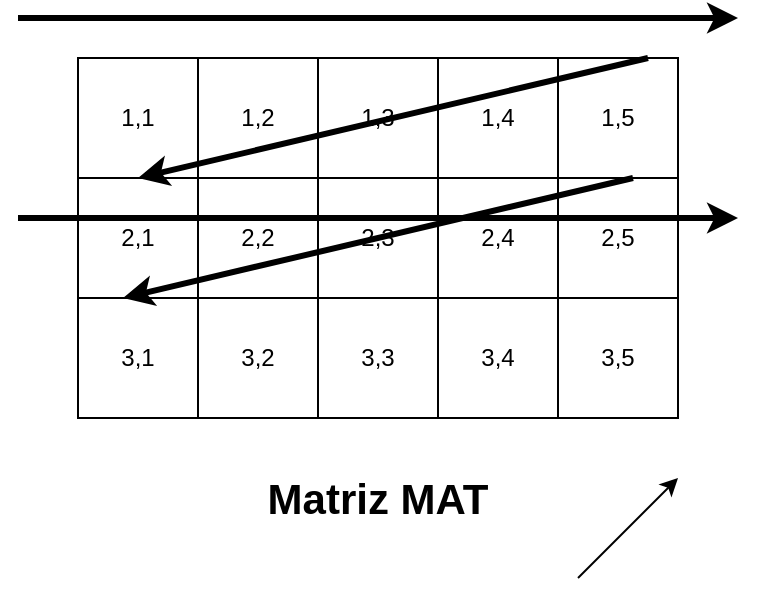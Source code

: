 <mxfile version="13.1.3">
    <diagram id="6hGFLwfOUW9BJ-s0fimq" name="Page-1">
        <mxGraphModel dx="1169" dy="798" grid="1" gridSize="10" guides="1" tooltips="1" connect="1" arrows="1" fold="1" page="1" pageScale="1" pageWidth="827" pageHeight="1169" math="0" shadow="0">
            <root>
                <mxCell id="0"/>
                <mxCell id="1" parent="0"/>
                <mxCell id="2" value="1,1" style="whiteSpace=wrap;html=1;aspect=fixed;" vertex="1" parent="1">
                    <mxGeometry x="140" y="170" width="60" height="60" as="geometry"/>
                </mxCell>
                <mxCell id="3" value="1,2" style="whiteSpace=wrap;html=1;aspect=fixed;" vertex="1" parent="1">
                    <mxGeometry x="200" y="170" width="60" height="60" as="geometry"/>
                </mxCell>
                <mxCell id="4" value="1,3" style="whiteSpace=wrap;html=1;aspect=fixed;" vertex="1" parent="1">
                    <mxGeometry x="260" y="170" width="60" height="60" as="geometry"/>
                </mxCell>
                <mxCell id="5" value="1,4" style="whiteSpace=wrap;html=1;aspect=fixed;" vertex="1" parent="1">
                    <mxGeometry x="320" y="170" width="60" height="60" as="geometry"/>
                </mxCell>
                <mxCell id="6" value="1,5" style="whiteSpace=wrap;html=1;aspect=fixed;" vertex="1" parent="1">
                    <mxGeometry x="380" y="170" width="60" height="60" as="geometry"/>
                </mxCell>
                <mxCell id="8" value="2,1" style="whiteSpace=wrap;html=1;aspect=fixed;" vertex="1" parent="1">
                    <mxGeometry x="140" y="230" width="60" height="60" as="geometry"/>
                </mxCell>
                <mxCell id="9" value="2,2" style="whiteSpace=wrap;html=1;aspect=fixed;" vertex="1" parent="1">
                    <mxGeometry x="200" y="230" width="60" height="60" as="geometry"/>
                </mxCell>
                <mxCell id="10" value="2,3" style="whiteSpace=wrap;html=1;aspect=fixed;" vertex="1" parent="1">
                    <mxGeometry x="260" y="230" width="60" height="60" as="geometry"/>
                </mxCell>
                <mxCell id="11" value="2,4" style="whiteSpace=wrap;html=1;aspect=fixed;" vertex="1" parent="1">
                    <mxGeometry x="320" y="230" width="60" height="60" as="geometry"/>
                </mxCell>
                <mxCell id="12" value="2,5" style="whiteSpace=wrap;html=1;aspect=fixed;" vertex="1" parent="1">
                    <mxGeometry x="380" y="230" width="60" height="60" as="geometry"/>
                </mxCell>
                <mxCell id="13" value="3,1" style="whiteSpace=wrap;html=1;aspect=fixed;" vertex="1" parent="1">
                    <mxGeometry x="140" y="290" width="60" height="60" as="geometry"/>
                </mxCell>
                <mxCell id="14" value="3,2" style="whiteSpace=wrap;html=1;aspect=fixed;" vertex="1" parent="1">
                    <mxGeometry x="200" y="290" width="60" height="60" as="geometry"/>
                </mxCell>
                <mxCell id="15" value="3,3" style="whiteSpace=wrap;html=1;aspect=fixed;" vertex="1" parent="1">
                    <mxGeometry x="260" y="290" width="60" height="60" as="geometry"/>
                </mxCell>
                <mxCell id="16" value="3,4" style="whiteSpace=wrap;html=1;aspect=fixed;" vertex="1" parent="1">
                    <mxGeometry x="320" y="290" width="60" height="60" as="geometry"/>
                </mxCell>
                <mxCell id="17" value="3,5" style="whiteSpace=wrap;html=1;aspect=fixed;" vertex="1" parent="1">
                    <mxGeometry x="380" y="290" width="60" height="60" as="geometry"/>
                </mxCell>
                <mxCell id="18" value="Matriz MAT" style="text;html=1;strokeColor=none;fillColor=none;align=center;verticalAlign=middle;whiteSpace=wrap;rounded=0;fontSize=21;fontStyle=1" vertex="1" parent="1">
                    <mxGeometry x="225" y="380" width="130" height="20" as="geometry"/>
                </mxCell>
                <mxCell id="19" value="" style="endArrow=classic;html=1;fontSize=21;" edge="1" parent="1">
                    <mxGeometry width="50" height="50" relative="1" as="geometry">
                        <mxPoint x="390" y="430" as="sourcePoint"/>
                        <mxPoint x="440" y="380" as="targetPoint"/>
                    </mxGeometry>
                </mxCell>
                <mxCell id="20" value="" style="endArrow=classic;html=1;fontSize=21;strokeWidth=3;" edge="1" parent="1">
                    <mxGeometry width="50" height="50" relative="1" as="geometry">
                        <mxPoint x="110" y="150" as="sourcePoint"/>
                        <mxPoint x="470" y="150" as="targetPoint"/>
                    </mxGeometry>
                </mxCell>
                <mxCell id="21" value="" style="endArrow=classic;html=1;fontSize=21;strokeWidth=3;exitX=0.75;exitY=0;exitDx=0;exitDy=0;entryX=0.5;entryY=0;entryDx=0;entryDy=0;" edge="1" parent="1" source="6" target="8">
                    <mxGeometry width="50" height="50" relative="1" as="geometry">
                        <mxPoint x="414" y="160" as="sourcePoint"/>
                        <mxPoint x="264" y="290" as="targetPoint"/>
                    </mxGeometry>
                </mxCell>
                <mxCell id="22" value="" style="endArrow=classic;html=1;fontSize=21;strokeWidth=3;exitX=0.75;exitY=0;exitDx=0;exitDy=0;entryX=0.5;entryY=0;entryDx=0;entryDy=0;" edge="1" parent="1">
                    <mxGeometry width="50" height="50" relative="1" as="geometry">
                        <mxPoint x="417.5" y="230" as="sourcePoint"/>
                        <mxPoint x="162.5" y="290" as="targetPoint"/>
                    </mxGeometry>
                </mxCell>
                <mxCell id="23" value="" style="endArrow=classic;html=1;fontSize=21;strokeWidth=3;" edge="1" parent="1">
                    <mxGeometry width="50" height="50" relative="1" as="geometry">
                        <mxPoint x="110" y="250" as="sourcePoint"/>
                        <mxPoint x="470" y="250" as="targetPoint"/>
                    </mxGeometry>
                </mxCell>
            </root>
        </mxGraphModel>
    </diagram>
</mxfile>